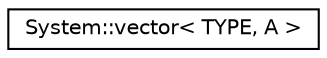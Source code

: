 digraph G
{
  edge [fontname="Helvetica",fontsize="10",labelfontname="Helvetica",labelfontsize="10"];
  node [fontname="Helvetica",fontsize="10",shape=record];
  rankdir="LR";
  Node1 [label="System::vector\< TYPE, A \>",height=0.2,width=0.4,color="black", fillcolor="white", style="filled",URL="$class_system_1_1vector.html"];
}
